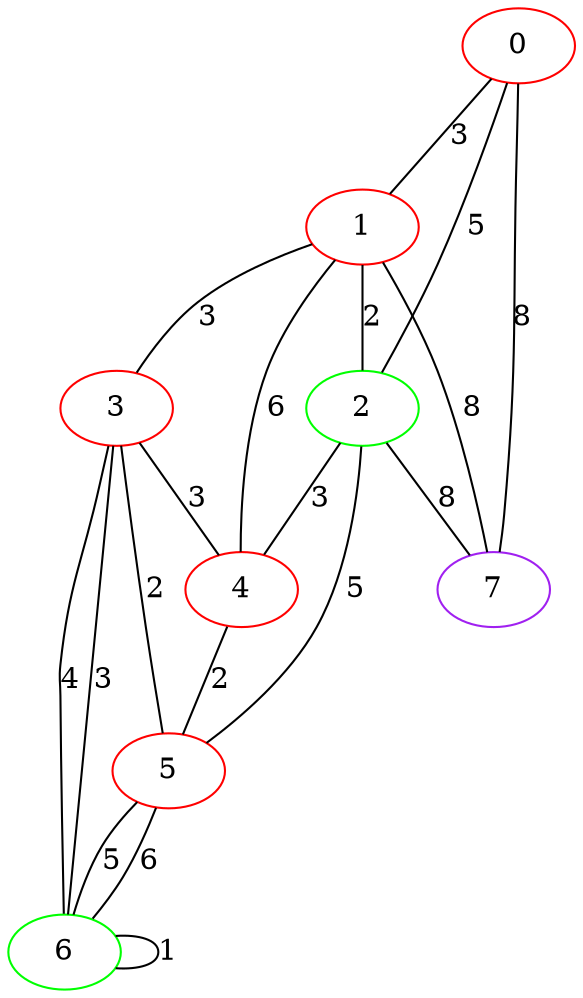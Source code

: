 graph "" {
0 [color=red, weight=1];
1 [color=red, weight=1];
2 [color=green, weight=2];
3 [color=red, weight=1];
4 [color=red, weight=1];
5 [color=red, weight=1];
6 [color=green, weight=2];
7 [color=purple, weight=4];
0 -- 1  [key=0, label=3];
0 -- 2  [key=0, label=5];
0 -- 7  [key=0, label=8];
1 -- 2  [key=0, label=2];
1 -- 3  [key=0, label=3];
1 -- 4  [key=0, label=6];
1 -- 7  [key=0, label=8];
2 -- 4  [key=0, label=3];
2 -- 5  [key=0, label=5];
2 -- 7  [key=0, label=8];
3 -- 4  [key=0, label=3];
3 -- 5  [key=0, label=2];
3 -- 6  [key=0, label=3];
3 -- 6  [key=1, label=4];
4 -- 5  [key=0, label=2];
5 -- 6  [key=0, label=5];
5 -- 6  [key=1, label=6];
6 -- 6  [key=0, label=1];
}
